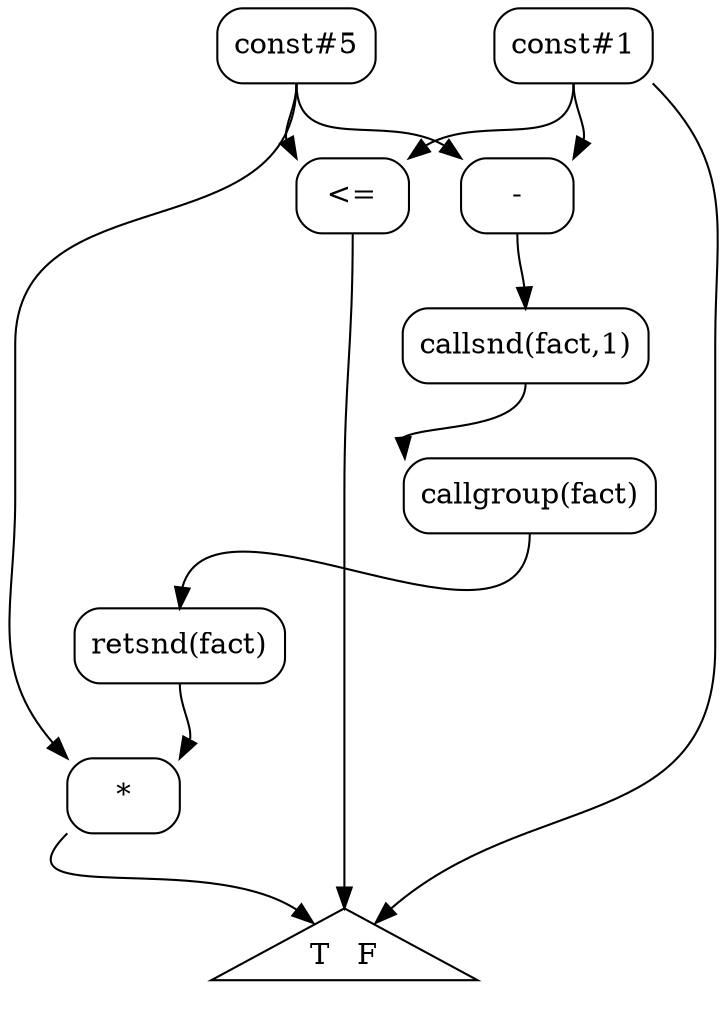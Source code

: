 digraph G {
  node [shape=box, style=rounded];
  node [shape=triangle, style=solid];
  const0 [label="const#5", shape=box, style=rounded];
  const1 [label="const#1", shape=box, style=rounded];
  le2 [label="<=", shape=box, style=rounded];
  sub3 [label="-", shape=box, style=rounded];
  callgroup4 [label="callgroup(fact)", shape=box, style=rounded];
  callsnd5 [label="callsnd(fact,1)", shape=box, style=rounded];
  retsnd6 [label="retsnd(fact)", shape=box, style=rounded];
  mul7 [label="*", shape=box, style=rounded];
  steer8 [label="T   F", shape=triangle, style=solid];

  const0 -> le2 [tailport=s, headport=nw];
  const1 -> le2 [tailport=s, headport=ne];
  const0 -> sub3 [tailport=s, headport=nw];
  const1 -> sub3 [tailport=s, headport=ne];
  sub3 -> callsnd5 [tailport=s, headport=n];
  callsnd5 -> callgroup4 [tailport=s, headport=nw];
  callgroup4 -> retsnd6 [tailport=s, headport=n];
  const0 -> mul7 [tailport=s, headport=nw];
  retsnd6 -> mul7 [tailport=s, headport=ne];
  le2 -> steer8 [tailport=s, headport=n];
  const1 -> steer8 [tailport=se, headport=ne];
  mul7 -> steer8 [tailport=sw, headport=nw];
}
